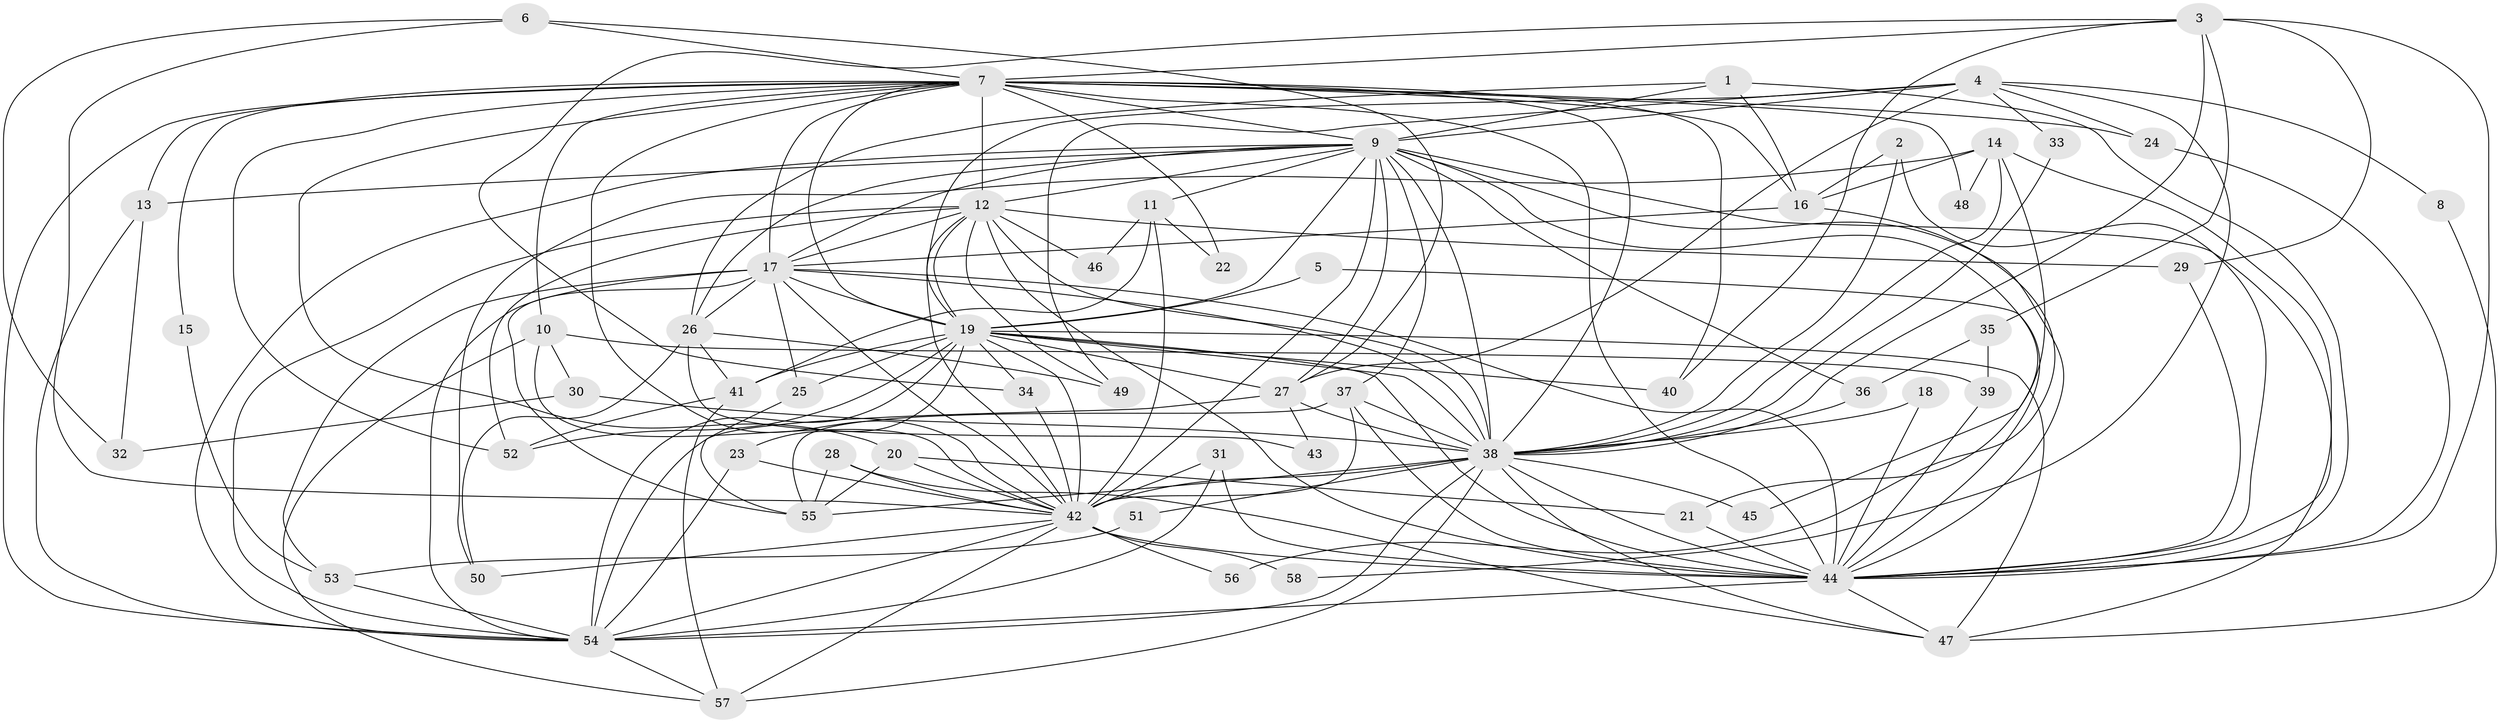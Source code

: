 // original degree distribution, {20: 0.02608695652173913, 25: 0.034782608695652174, 17: 0.017391304347826087, 14: 0.008695652173913044, 4: 0.06086956521739131, 7: 0.02608695652173913, 8: 0.017391304347826087, 3: 0.1826086956521739, 2: 0.5478260869565217, 5: 0.05217391304347826, 6: 0.02608695652173913}
// Generated by graph-tools (version 1.1) at 2025/36/03/04/25 23:36:34]
// undirected, 58 vertices, 169 edges
graph export_dot {
  node [color=gray90,style=filled];
  1;
  2;
  3;
  4;
  5;
  6;
  7;
  8;
  9;
  10;
  11;
  12;
  13;
  14;
  15;
  16;
  17;
  18;
  19;
  20;
  21;
  22;
  23;
  24;
  25;
  26;
  27;
  28;
  29;
  30;
  31;
  32;
  33;
  34;
  35;
  36;
  37;
  38;
  39;
  40;
  41;
  42;
  43;
  44;
  45;
  46;
  47;
  48;
  49;
  50;
  51;
  52;
  53;
  54;
  55;
  56;
  57;
  58;
  1 -- 9 [weight=1.0];
  1 -- 16 [weight=1.0];
  1 -- 26 [weight=1.0];
  1 -- 44 [weight=1.0];
  2 -- 16 [weight=1.0];
  2 -- 38 [weight=1.0];
  2 -- 44 [weight=1.0];
  3 -- 7 [weight=1.0];
  3 -- 29 [weight=1.0];
  3 -- 34 [weight=1.0];
  3 -- 35 [weight=1.0];
  3 -- 38 [weight=1.0];
  3 -- 40 [weight=1.0];
  3 -- 44 [weight=1.0];
  4 -- 8 [weight=1.0];
  4 -- 9 [weight=1.0];
  4 -- 19 [weight=1.0];
  4 -- 24 [weight=1.0];
  4 -- 27 [weight=1.0];
  4 -- 33 [weight=1.0];
  4 -- 49 [weight=1.0];
  4 -- 58 [weight=1.0];
  5 -- 19 [weight=1.0];
  5 -- 44 [weight=1.0];
  6 -- 7 [weight=1.0];
  6 -- 27 [weight=1.0];
  6 -- 32 [weight=1.0];
  6 -- 42 [weight=1.0];
  7 -- 9 [weight=1.0];
  7 -- 10 [weight=1.0];
  7 -- 12 [weight=1.0];
  7 -- 13 [weight=1.0];
  7 -- 15 [weight=1.0];
  7 -- 16 [weight=2.0];
  7 -- 17 [weight=1.0];
  7 -- 19 [weight=1.0];
  7 -- 20 [weight=1.0];
  7 -- 22 [weight=1.0];
  7 -- 24 [weight=1.0];
  7 -- 38 [weight=3.0];
  7 -- 40 [weight=1.0];
  7 -- 42 [weight=1.0];
  7 -- 44 [weight=1.0];
  7 -- 48 [weight=1.0];
  7 -- 52 [weight=2.0];
  7 -- 54 [weight=2.0];
  8 -- 47 [weight=1.0];
  9 -- 11 [weight=1.0];
  9 -- 12 [weight=1.0];
  9 -- 13 [weight=1.0];
  9 -- 17 [weight=2.0];
  9 -- 19 [weight=2.0];
  9 -- 26 [weight=1.0];
  9 -- 27 [weight=2.0];
  9 -- 36 [weight=1.0];
  9 -- 37 [weight=1.0];
  9 -- 38 [weight=2.0];
  9 -- 42 [weight=2.0];
  9 -- 44 [weight=2.0];
  9 -- 45 [weight=1.0];
  9 -- 47 [weight=1.0];
  9 -- 54 [weight=1.0];
  10 -- 30 [weight=1.0];
  10 -- 39 [weight=1.0];
  10 -- 42 [weight=1.0];
  10 -- 57 [weight=1.0];
  11 -- 22 [weight=1.0];
  11 -- 41 [weight=1.0];
  11 -- 42 [weight=1.0];
  11 -- 46 [weight=2.0];
  12 -- 17 [weight=1.0];
  12 -- 19 [weight=1.0];
  12 -- 29 [weight=1.0];
  12 -- 38 [weight=2.0];
  12 -- 42 [weight=1.0];
  12 -- 44 [weight=2.0];
  12 -- 46 [weight=1.0];
  12 -- 49 [weight=1.0];
  12 -- 52 [weight=1.0];
  12 -- 54 [weight=1.0];
  13 -- 32 [weight=1.0];
  13 -- 54 [weight=1.0];
  14 -- 16 [weight=1.0];
  14 -- 21 [weight=1.0];
  14 -- 38 [weight=1.0];
  14 -- 44 [weight=1.0];
  14 -- 48 [weight=1.0];
  14 -- 50 [weight=1.0];
  15 -- 53 [weight=1.0];
  16 -- 17 [weight=1.0];
  16 -- 56 [weight=1.0];
  17 -- 19 [weight=1.0];
  17 -- 25 [weight=1.0];
  17 -- 26 [weight=1.0];
  17 -- 38 [weight=2.0];
  17 -- 42 [weight=1.0];
  17 -- 44 [weight=1.0];
  17 -- 53 [weight=1.0];
  17 -- 54 [weight=2.0];
  17 -- 55 [weight=1.0];
  18 -- 38 [weight=2.0];
  18 -- 44 [weight=1.0];
  19 -- 23 [weight=1.0];
  19 -- 25 [weight=1.0];
  19 -- 27 [weight=1.0];
  19 -- 34 [weight=1.0];
  19 -- 38 [weight=2.0];
  19 -- 40 [weight=1.0];
  19 -- 41 [weight=1.0];
  19 -- 42 [weight=1.0];
  19 -- 44 [weight=1.0];
  19 -- 47 [weight=1.0];
  19 -- 52 [weight=1.0];
  19 -- 54 [weight=1.0];
  20 -- 21 [weight=1.0];
  20 -- 42 [weight=1.0];
  20 -- 55 [weight=1.0];
  21 -- 44 [weight=1.0];
  23 -- 42 [weight=1.0];
  23 -- 54 [weight=1.0];
  24 -- 44 [weight=1.0];
  25 -- 55 [weight=1.0];
  26 -- 41 [weight=1.0];
  26 -- 43 [weight=1.0];
  26 -- 49 [weight=1.0];
  26 -- 50 [weight=1.0];
  27 -- 38 [weight=1.0];
  27 -- 43 [weight=1.0];
  27 -- 54 [weight=1.0];
  28 -- 42 [weight=1.0];
  28 -- 47 [weight=1.0];
  28 -- 55 [weight=1.0];
  29 -- 44 [weight=1.0];
  30 -- 32 [weight=1.0];
  30 -- 38 [weight=1.0];
  31 -- 42 [weight=1.0];
  31 -- 44 [weight=1.0];
  31 -- 54 [weight=1.0];
  33 -- 38 [weight=1.0];
  34 -- 42 [weight=1.0];
  35 -- 36 [weight=1.0];
  35 -- 39 [weight=1.0];
  36 -- 38 [weight=2.0];
  37 -- 38 [weight=1.0];
  37 -- 42 [weight=1.0];
  37 -- 44 [weight=1.0];
  37 -- 55 [weight=1.0];
  38 -- 42 [weight=3.0];
  38 -- 44 [weight=2.0];
  38 -- 45 [weight=1.0];
  38 -- 47 [weight=1.0];
  38 -- 51 [weight=1.0];
  38 -- 54 [weight=2.0];
  38 -- 55 [weight=1.0];
  38 -- 57 [weight=1.0];
  39 -- 44 [weight=1.0];
  41 -- 52 [weight=1.0];
  41 -- 57 [weight=1.0];
  42 -- 44 [weight=2.0];
  42 -- 50 [weight=1.0];
  42 -- 54 [weight=1.0];
  42 -- 56 [weight=1.0];
  42 -- 57 [weight=1.0];
  42 -- 58 [weight=1.0];
  44 -- 47 [weight=1.0];
  44 -- 54 [weight=1.0];
  51 -- 53 [weight=1.0];
  53 -- 54 [weight=1.0];
  54 -- 57 [weight=1.0];
}
